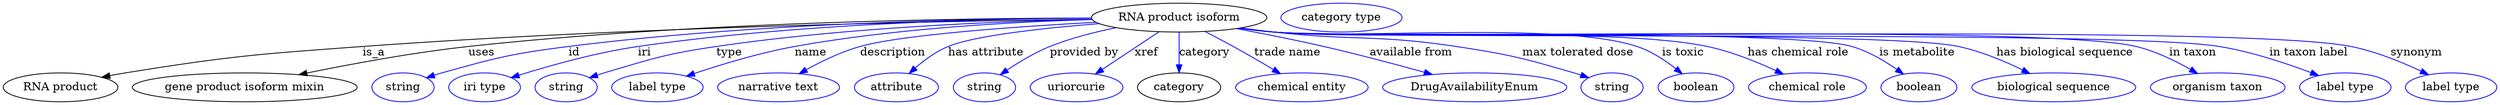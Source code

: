 digraph {
	graph [bb="0,0,3081.4,123"];
	node [label="\N"];
	"RNA product isoform"	[height=0.5,
		label="RNA product isoform",
		pos="1452.8,105",
		width=3.015];
	"RNA product"	[height=0.5,
		pos="70.844,18",
		width=1.9679];
	"RNA product isoform" -> "RNA product"	[label=is_a,
		lp="457.84,61.5",
		pos="e,121.92,30.626 1344.8,103 1160,100.67 771.39,93.09 443.84,69 313.15,59.388 280.2,56.978 150.84,36 144.68,35.001 138.28,33.843 131.89,\
32.611"];
	"gene product isoform mixin"	[height=0.5,
		pos="298.84,18",
		width=3.8635];
	"RNA product isoform" -> "gene product isoform mixin"	[label=uses,
		lp="591.34,61.5",
		pos="e,365.67,33.805 1344,104.52 1177.7,104.23 850.63,99.328 574.84,69 507.06,61.546 430.85,47.286 375.71,35.896"];
	id	[color=blue,
		height=0.5,
		label=string,
		pos="493.84,18",
		width=1.0652];
	"RNA product isoform" -> id	[color=blue,
		label=id,
		lp="705.84,61.5",
		pos="e,522.84,29.966 1344.1,104.42 1197.1,103.75 927.14,98.1 698.84,69 628.11,59.984 610.49,55.278 541.84,36 538.74,35.128 535.54,34.158 \
532.34,33.138",
		style=solid];
	iri	[color=blue,
		height=0.5,
		label="iri type",
		pos="594.84,18",
		width=1.2277];
	"RNA product isoform" -> iri	[color=blue,
		label=iri,
		lp="792.84,61.5",
		pos="e,628.01,30.157 1344.1,104.48 1211.3,103.64 980.48,97.607 784.84,69 733.41,61.48 675.89,45.196 637.75,33.247",
		style=solid];
	type	[color=blue,
		height=0.5,
		label=string,
		pos="695.84,18",
		width=1.0652];
	"RNA product isoform" -> type	[color=blue,
		label=type,
		lp="896.84,61.5",
		pos="e,724.76,30.034 1345,102.97 1229.6,100.57 1041.4,92.919 880.84,69 818.47,59.706 803.26,54.087 742.84,36 740.08,35.172 737.24,34.272 \
734.39,33.332",
		style=solid];
	name	[color=blue,
		height=0.5,
		label="label type",
		pos="808.84,18",
		width=1.5707];
	"RNA product isoform" -> name	[color=blue,
		label=name,
		lp="997.84,61.5",
		pos="e,844.56,32.003 1345,102.61 1248.1,99.814 1102.5,91.762 977.84,69 935.11,61.197 887.79,46.669 854.12,35.276",
		style=solid];
	description	[color=blue,
		height=0.5,
		label="narrative text",
		pos="958.84,18",
		width=2.0943];
	"RNA product isoform" -> description	[color=blue,
		label=description,
		lp="1098.3,61.5",
		pos="e,984.21,35.208 1349.7,99.278 1251.4,93.978 1110.7,84.093 1057.8,69 1035.2,62.535 1011.6,50.831 993.1,40.372",
		style=solid];
	"has attribute"	[color=blue,
		height=0.5,
		label=attribute,
		pos="1103.8,18",
		width=1.4443];
	"RNA product isoform" -> "has attribute"	[color=blue,
		label="has attribute",
		lp="1213.8,61.5",
		pos="e,1119.3,35.361 1353.8,97.603 1284.9,92.077 1199.8,82.783 1166.8,69 1152.1,62.841 1138,52.219 1126.9,42.344",
		style=solid];
	"provided by"	[color=blue,
		height=0.5,
		label=string,
		pos="1211.8,18",
		width=1.0652];
	"RNA product isoform" -> "provided by"	[color=blue,
		label="provided by",
		lp="1335.3,61.5",
		pos="e,1231.5,33.752 1374.8,92.396 1348.2,87.022 1318.7,79.444 1292.8,69 1274.1,61.44 1254.9,49.724 1239.8,39.533",
		style=solid];
	xref	[color=blue,
		height=0.5,
		label=uriorcurie,
		pos="1325.8,18",
		width=1.5887];
	"RNA product isoform" -> xref	[color=blue,
		label=xref,
		lp="1412.3,61.5",
		pos="e,1349.3,34.688 1428.1,87.409 1408,73.991 1379.6,55.001 1357.9,40.432",
		style=solid];
	category	[height=0.5,
		pos="1452.8,18",
		width=1.4263];
	"RNA product isoform" -> category	[color=blue,
		label=category,
		lp="1484.3,61.5",
		pos="e,1452.8,36.175 1452.8,86.799 1452.8,75.163 1452.8,59.548 1452.8,46.237",
		style=solid];
	"trade name"	[color=blue,
		height=0.5,
		label="chemical entity",
		pos="1603.8,18",
		width=2.2748];
	"RNA product isoform" -> "trade name"	[color=blue,
		label="trade name",
		lp="1586.8,61.5",
		pos="e,1577.6,35.143 1485.1,87.624 1496.2,81.867 1508.6,75.269 1519.8,69 1536,59.957 1553.7,49.52 1568.7,40.529",
		style=solid];
	"available from"	[color=blue,
		height=0.5,
		label=DrugAvailabilityEnum,
		pos="1817.8,18",
		width=3.1594];
	"RNA product isoform" -> "available from"	[color=blue,
		label="available from",
		lp="1740.3,61.5",
		pos="e,1765.6,34.094 1523.6,91.329 1556.6,85.124 1596.4,77.226 1631.8,69 1673.4,59.369 1719.7,46.927 1755.7,36.864",
		style=solid];
	"max tolerated dose"	[color=blue,
		height=0.5,
		label=string,
		pos="1987.8,18",
		width=1.0652];
	"RNA product isoform" -> "max tolerated dose"	[color=blue,
		label="max tolerated dose",
		lp="1945.8,61.5",
		pos="e,1959.2,29.996 1529.2,92.175 1542.7,90.291 1556.7,88.478 1569.8,87 1670,75.75 1696.2,84.22 1795.8,69 1861.2,59.017 1877.4,54.609 \
1940.8,36 1943.7,35.148 1946.7,34.213 1949.7,33.232",
		style=solid];
	"is toxic"	[color=blue,
		height=0.5,
		label=boolean,
		pos="2090.8,18",
		width=1.2999];
	"RNA product isoform" -> "is toxic"	[color=blue,
		label="is toxic",
		lp="2074.8,61.5",
		pos="e,2074.1,34.849 1527.9,91.911 1541.8,90.007 1556.3,88.256 1569.8,87 1669.3,77.808 1924.2,100.75 2018.8,69 2036.1,63.206 2053,51.889 \
2066.1,41.486",
		style=solid];
	"has chemical role"	[color=blue,
		height=0.5,
		label="chemical role",
		pos="2228.8,18",
		width=2.022];
	"RNA product isoform" -> "has chemical role"	[color=blue,
		label="has chemical role",
		lp="2217.3,61.5",
		pos="e,2199,34.513 1527.6,91.882 1541.6,89.969 1556.1,88.222 1569.8,87 1688.3,76.432 1988.5,93.618 2104.8,69 2134.4,62.745 2166,49.917 \
2189.9,38.821",
		style=solid];
	"is metabolite"	[color=blue,
		height=0.5,
		label=boolean,
		pos="2366.8,18",
		width=1.2999];
	"RNA product isoform" -> "is metabolite"	[color=blue,
		label="is metabolite",
		lp="2364.8,61.5",
		pos="e,2347.8,34.467 1527.3,91.83 1541.4,89.909 1556,88.173 1569.8,87 1648.9,80.283 2207.7,91.213 2283.8,69 2303.8,63.174 2323.9,51.302 \
2339.3,40.587",
		style=solid];
	"has biological sequence"	[color=blue,
		height=0.5,
		label="biological sequence",
		pos="2532.8,18",
		width=2.8164];
	"RNA product isoform" -> "has biological sequence"	[color=blue,
		label="has biological sequence",
		lp="2547.3,61.5",
		pos="e,2503.6,35.238 1527,91.828 1541.2,89.895 1555.9,88.154 1569.8,87 1663.5,79.226 2323.9,88.836 2415.8,69 2443.2,63.087 2472.2,50.754 \
2494.5,39.817",
		style=solid];
	"in taxon"	[color=blue,
		height=0.5,
		label="organism taxon",
		pos="2735.8,18",
		width=2.3109];
	"RNA product isoform" -> "in taxon"	[color=blue,
		label="in taxon",
		lp="2705.8,61.5",
		pos="e,2711.2,35.271 1527,91.779 1541.2,89.85 1555.9,88.124 1569.8,87 1687.9,77.464 2520.8,97.189 2635.8,69 2659.3,63.244 2683.7,51.245 \
2702.4,40.445",
		style=solid];
	"in taxon label"	[color=blue,
		height=0.5,
		label="label type",
		pos="2893.8,18",
		width=1.5707];
	"RNA product isoform" -> "in taxon label"	[color=blue,
		label="in taxon label",
		lp="2848.3,61.5",
		pos="e,2861,32.754 1527,91.762 1541.2,89.835 1555.9,88.113 1569.8,87 1699.3,76.639 2610.7,90.173 2738.8,69 2778,62.534 2820.8,48.135 \
2851.5,36.442",
		style=solid];
	synonym	[color=blue,
		height=0.5,
		label="label type",
		pos="3024.8,18",
		width=1.5707];
	"RNA product isoform" -> synonym	[color=blue,
		label=synonym,
		lp="2981.8,61.5",
		pos="e,2996.7,33.848 1526.6,91.784 1540.9,89.841 1555.8,88.108 1569.8,87 1717.3,75.342 2755.8,98.152 2900.8,69 2931.2,62.901 2963.5,49.596 \
2987.6,38.244",
		style=solid];
	"named thing_category"	[color=blue,
		height=0.5,
		label="category type",
		pos="1653.8,105",
		width=2.0762];
}
